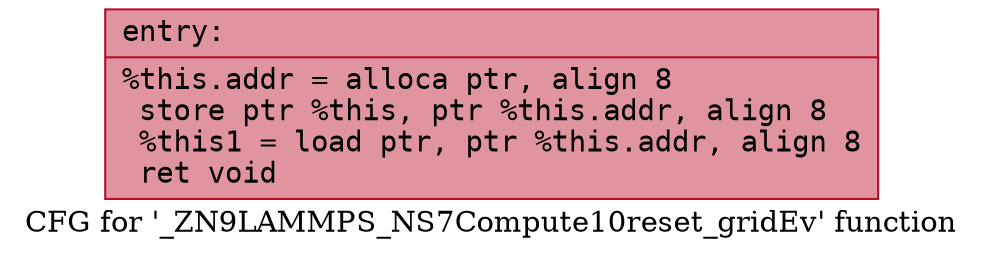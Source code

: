 digraph "CFG for '_ZN9LAMMPS_NS7Compute10reset_gridEv' function" {
	label="CFG for '_ZN9LAMMPS_NS7Compute10reset_gridEv' function";

	Node0x557a4d492180 [shape=record,color="#b70d28ff", style=filled, fillcolor="#b70d2870" fontname="Courier",label="{entry:\l|  %this.addr = alloca ptr, align 8\l  store ptr %this, ptr %this.addr, align 8\l  %this1 = load ptr, ptr %this.addr, align 8\l  ret void\l}"];
}

